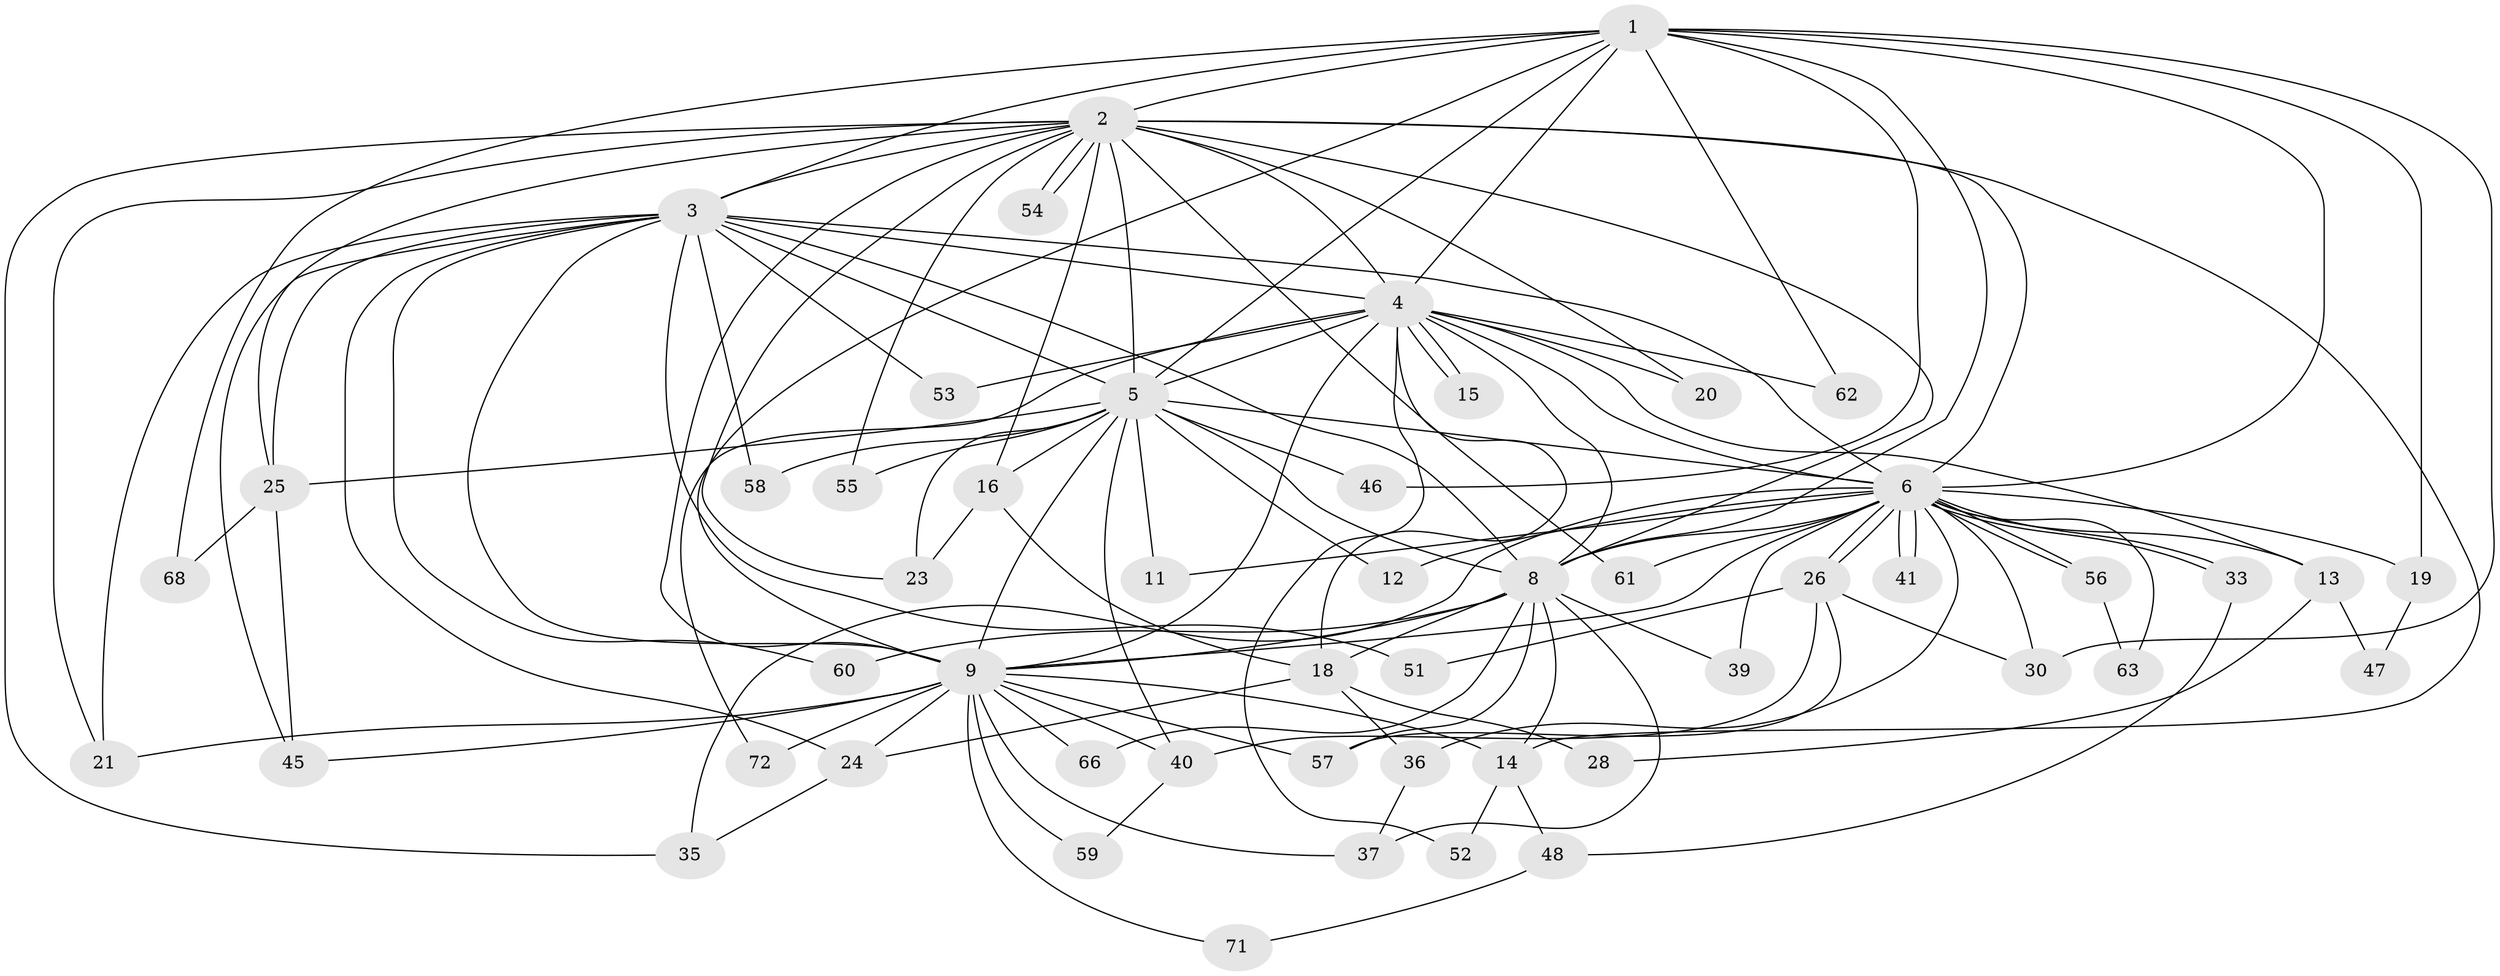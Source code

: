 // original degree distribution, {14: 0.027777777777777776, 21: 0.027777777777777776, 17: 0.013888888888888888, 26: 0.013888888888888888, 12: 0.013888888888888888, 16: 0.013888888888888888, 22: 0.013888888888888888, 11: 0.013888888888888888, 2: 0.5138888888888888, 4: 0.05555555555555555, 5: 0.05555555555555555, 3: 0.2222222222222222, 6: 0.013888888888888888}
// Generated by graph-tools (version 1.1) at 2025/41/03/06/25 10:41:35]
// undirected, 52 vertices, 128 edges
graph export_dot {
graph [start="1"]
  node [color=gray90,style=filled];
  1 [super="+22"];
  2 [super="+34"];
  3 [super="+7"];
  4 [super="+50"];
  5 [super="+10"];
  6 [super="+17"];
  8 [super="+65"];
  9 [super="+27"];
  11;
  12;
  13;
  14 [super="+31"];
  15;
  16 [super="+44"];
  18 [super="+43"];
  19;
  20;
  21;
  23 [super="+29"];
  24 [super="+69"];
  25 [super="+32"];
  26;
  28;
  30 [super="+38"];
  33;
  35;
  36 [super="+42"];
  37;
  39;
  40 [super="+70"];
  41;
  45 [super="+49"];
  46;
  47;
  48;
  51;
  52;
  53;
  54;
  55;
  56;
  57 [super="+64"];
  58;
  59;
  60;
  61 [super="+67"];
  62;
  63;
  66;
  68;
  71;
  72;
  1 -- 2;
  1 -- 3 [weight=2];
  1 -- 4 [weight=2];
  1 -- 5 [weight=2];
  1 -- 6;
  1 -- 8;
  1 -- 9;
  1 -- 19;
  1 -- 62;
  1 -- 68;
  1 -- 46;
  1 -- 30;
  2 -- 3 [weight=2];
  2 -- 4;
  2 -- 5 [weight=2];
  2 -- 6;
  2 -- 8;
  2 -- 9;
  2 -- 16;
  2 -- 20;
  2 -- 21;
  2 -- 25;
  2 -- 35;
  2 -- 54;
  2 -- 54;
  2 -- 55;
  2 -- 61 [weight=2];
  2 -- 23;
  2 -- 14;
  3 -- 4 [weight=2];
  3 -- 5 [weight=4];
  3 -- 6 [weight=2];
  3 -- 8 [weight=2];
  3 -- 9 [weight=2];
  3 -- 24;
  3 -- 45;
  3 -- 51;
  3 -- 53;
  3 -- 21;
  3 -- 58;
  3 -- 60;
  3 -- 25;
  4 -- 5 [weight=2];
  4 -- 6;
  4 -- 8;
  4 -- 9;
  4 -- 13;
  4 -- 15;
  4 -- 15;
  4 -- 18;
  4 -- 20;
  4 -- 52;
  4 -- 53;
  4 -- 62;
  4 -- 72;
  5 -- 6 [weight=2];
  5 -- 8 [weight=2];
  5 -- 9 [weight=2];
  5 -- 12;
  5 -- 16 [weight=2];
  5 -- 23;
  5 -- 25;
  5 -- 55;
  5 -- 58;
  5 -- 11;
  5 -- 46;
  5 -- 40;
  6 -- 8;
  6 -- 9 [weight=2];
  6 -- 11;
  6 -- 12;
  6 -- 13;
  6 -- 19;
  6 -- 26;
  6 -- 26;
  6 -- 33;
  6 -- 33;
  6 -- 35;
  6 -- 36;
  6 -- 39;
  6 -- 41;
  6 -- 41;
  6 -- 56;
  6 -- 56;
  6 -- 61;
  6 -- 63;
  6 -- 30;
  8 -- 9;
  8 -- 14;
  8 -- 37;
  8 -- 39;
  8 -- 57;
  8 -- 60;
  8 -- 66;
  8 -- 18;
  9 -- 14 [weight=2];
  9 -- 24;
  9 -- 37;
  9 -- 40;
  9 -- 59;
  9 -- 66;
  9 -- 71;
  9 -- 72;
  9 -- 21;
  9 -- 57;
  9 -- 45;
  13 -- 28;
  13 -- 47;
  14 -- 48;
  14 -- 52;
  16 -- 18;
  16 -- 23;
  18 -- 28;
  18 -- 36;
  18 -- 24;
  19 -- 47;
  24 -- 35;
  25 -- 45;
  25 -- 68;
  26 -- 30;
  26 -- 40;
  26 -- 51;
  26 -- 57;
  33 -- 48;
  36 -- 37;
  40 -- 59;
  48 -- 71;
  56 -- 63;
}
